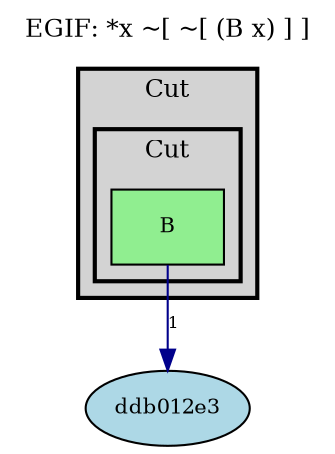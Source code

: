 digraph EG {
  rankdir=TB;
  compound=true;
  node [fontsize=10];

  label="EGIF: *x ~[ ~[ (B x) ] ]";
  labelloc="t";
  fontsize=12;

  "pred_e_a398530b" [label="B", shape=box, style=filled, fillcolor=lightgreen];
  "Vertex(id='v_ddb012e3', label=None, is_generic=True)" [label="ddb012e3", shape=ellipse, style=filled, fillcolor=lightblue];
  subgraph cluster_0_0 {
    label="Cut";
    style=filled;
    fillcolor=lightgray;
    color=black;
    penwidth=2;
    subgraph cluster_1_0 {
      label="Cut";
      style=filled;
      fillcolor=lightgray;
      color=black;
      penwidth=2;
      "pred_e_a398530b";
    }

  }

  // ν mapping connections
  "pred_e_a398530b" -> "Vertex(id='v_ddb012e3', label=None, is_generic=True)" [label="1", color=darkblue, fontsize=8];
}